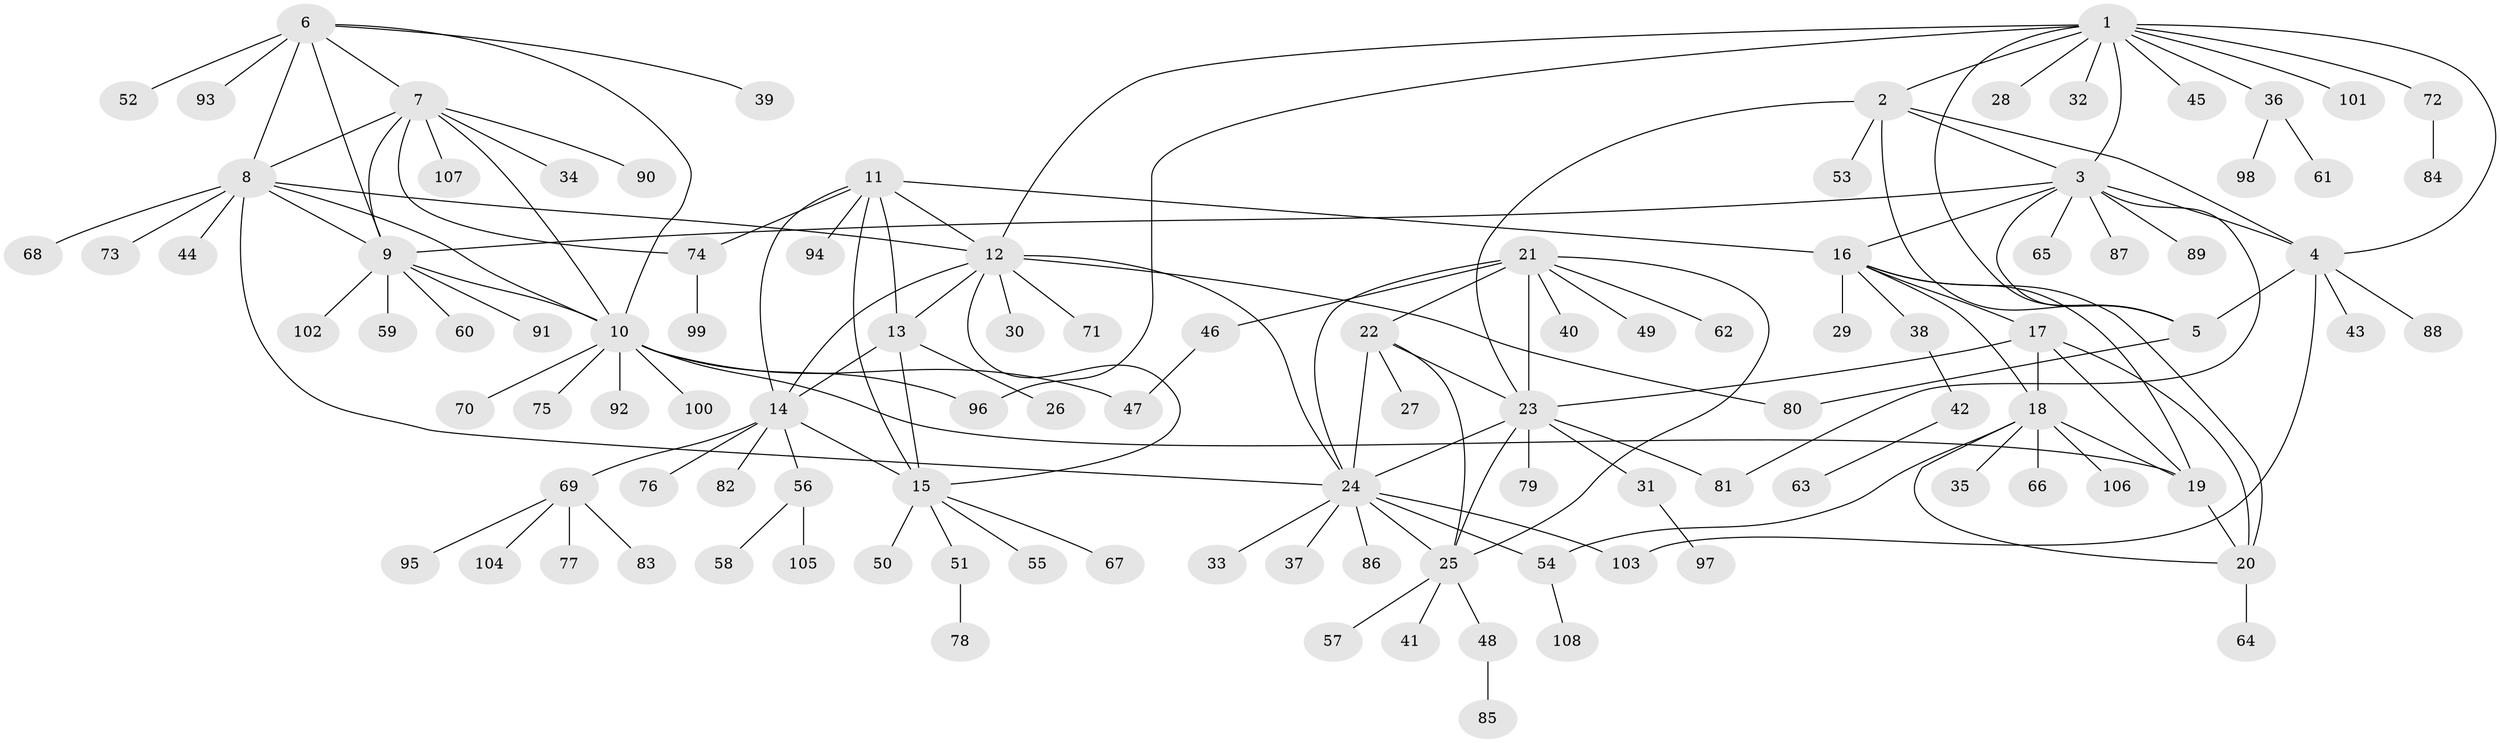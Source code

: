 // Generated by graph-tools (version 1.1) at 2025/11/02/27/25 16:11:36]
// undirected, 108 vertices, 150 edges
graph export_dot {
graph [start="1"]
  node [color=gray90,style=filled];
  1;
  2;
  3;
  4;
  5;
  6;
  7;
  8;
  9;
  10;
  11;
  12;
  13;
  14;
  15;
  16;
  17;
  18;
  19;
  20;
  21;
  22;
  23;
  24;
  25;
  26;
  27;
  28;
  29;
  30;
  31;
  32;
  33;
  34;
  35;
  36;
  37;
  38;
  39;
  40;
  41;
  42;
  43;
  44;
  45;
  46;
  47;
  48;
  49;
  50;
  51;
  52;
  53;
  54;
  55;
  56;
  57;
  58;
  59;
  60;
  61;
  62;
  63;
  64;
  65;
  66;
  67;
  68;
  69;
  70;
  71;
  72;
  73;
  74;
  75;
  76;
  77;
  78;
  79;
  80;
  81;
  82;
  83;
  84;
  85;
  86;
  87;
  88;
  89;
  90;
  91;
  92;
  93;
  94;
  95;
  96;
  97;
  98;
  99;
  100;
  101;
  102;
  103;
  104;
  105;
  106;
  107;
  108;
  1 -- 2;
  1 -- 3;
  1 -- 4;
  1 -- 5;
  1 -- 12;
  1 -- 28;
  1 -- 32;
  1 -- 36;
  1 -- 45;
  1 -- 72;
  1 -- 96;
  1 -- 101;
  2 -- 3;
  2 -- 4;
  2 -- 5;
  2 -- 23;
  2 -- 53;
  3 -- 4;
  3 -- 5;
  3 -- 9;
  3 -- 16;
  3 -- 65;
  3 -- 81;
  3 -- 87;
  3 -- 89;
  4 -- 5;
  4 -- 43;
  4 -- 88;
  4 -- 103;
  5 -- 80;
  6 -- 7;
  6 -- 8;
  6 -- 9;
  6 -- 10;
  6 -- 39;
  6 -- 52;
  6 -- 93;
  7 -- 8;
  7 -- 9;
  7 -- 10;
  7 -- 34;
  7 -- 74;
  7 -- 90;
  7 -- 107;
  8 -- 9;
  8 -- 10;
  8 -- 12;
  8 -- 24;
  8 -- 44;
  8 -- 68;
  8 -- 73;
  9 -- 10;
  9 -- 59;
  9 -- 60;
  9 -- 91;
  9 -- 102;
  10 -- 19;
  10 -- 47;
  10 -- 70;
  10 -- 75;
  10 -- 92;
  10 -- 96;
  10 -- 100;
  11 -- 12;
  11 -- 13;
  11 -- 14;
  11 -- 15;
  11 -- 16;
  11 -- 74;
  11 -- 94;
  12 -- 13;
  12 -- 14;
  12 -- 15;
  12 -- 24;
  12 -- 30;
  12 -- 71;
  12 -- 80;
  13 -- 14;
  13 -- 15;
  13 -- 26;
  14 -- 15;
  14 -- 56;
  14 -- 69;
  14 -- 76;
  14 -- 82;
  15 -- 50;
  15 -- 51;
  15 -- 55;
  15 -- 67;
  16 -- 17;
  16 -- 18;
  16 -- 19;
  16 -- 20;
  16 -- 29;
  16 -- 38;
  17 -- 18;
  17 -- 19;
  17 -- 20;
  17 -- 23;
  18 -- 19;
  18 -- 20;
  18 -- 35;
  18 -- 54;
  18 -- 66;
  18 -- 106;
  19 -- 20;
  20 -- 64;
  21 -- 22;
  21 -- 23;
  21 -- 24;
  21 -- 25;
  21 -- 40;
  21 -- 46;
  21 -- 49;
  21 -- 62;
  22 -- 23;
  22 -- 24;
  22 -- 25;
  22 -- 27;
  23 -- 24;
  23 -- 25;
  23 -- 31;
  23 -- 79;
  23 -- 81;
  24 -- 25;
  24 -- 33;
  24 -- 37;
  24 -- 54;
  24 -- 86;
  24 -- 103;
  25 -- 41;
  25 -- 48;
  25 -- 57;
  31 -- 97;
  36 -- 61;
  36 -- 98;
  38 -- 42;
  42 -- 63;
  46 -- 47;
  48 -- 85;
  51 -- 78;
  54 -- 108;
  56 -- 58;
  56 -- 105;
  69 -- 77;
  69 -- 83;
  69 -- 95;
  69 -- 104;
  72 -- 84;
  74 -- 99;
}
